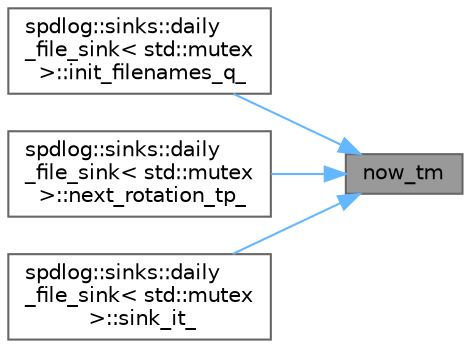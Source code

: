 digraph "now_tm"
{
 // LATEX_PDF_SIZE
  bgcolor="transparent";
  edge [fontname=Helvetica,fontsize=10,labelfontname=Helvetica,labelfontsize=10];
  node [fontname=Helvetica,fontsize=10,shape=box,height=0.2,width=0.4];
  rankdir="RL";
  Node1 [id="Node000001",label="now_tm",height=0.2,width=0.4,color="gray40", fillcolor="grey60", style="filled", fontcolor="black",tooltip=" "];
  Node1 -> Node2 [id="edge1_Node000001_Node000002",dir="back",color="steelblue1",style="solid",tooltip=" "];
  Node2 [id="Node000002",label="spdlog::sinks::daily\l_file_sink\< std::mutex\l \>::init_filenames_q_",height=0.2,width=0.4,color="grey40", fillcolor="white", style="filled",URL="$classspdlog_1_1sinks_1_1daily__file__sink.html#aa80ad9e4820f35efeacf70e405533d28",tooltip=" "];
  Node1 -> Node3 [id="edge2_Node000001_Node000003",dir="back",color="steelblue1",style="solid",tooltip=" "];
  Node3 [id="Node000003",label="spdlog::sinks::daily\l_file_sink\< std::mutex\l \>::next_rotation_tp_",height=0.2,width=0.4,color="grey40", fillcolor="white", style="filled",URL="$classspdlog_1_1sinks_1_1daily__file__sink.html#a6178c20935b7e68fca6821b40a1c886e",tooltip=" "];
  Node1 -> Node4 [id="edge3_Node000001_Node000004",dir="back",color="steelblue1",style="solid",tooltip=" "];
  Node4 [id="Node000004",label="spdlog::sinks::daily\l_file_sink\< std::mutex\l \>::sink_it_",height=0.2,width=0.4,color="grey40", fillcolor="white", style="filled",URL="$classspdlog_1_1sinks_1_1daily__file__sink.html#a218d132667a573552a90e2bfc260c982",tooltip=" "];
}

